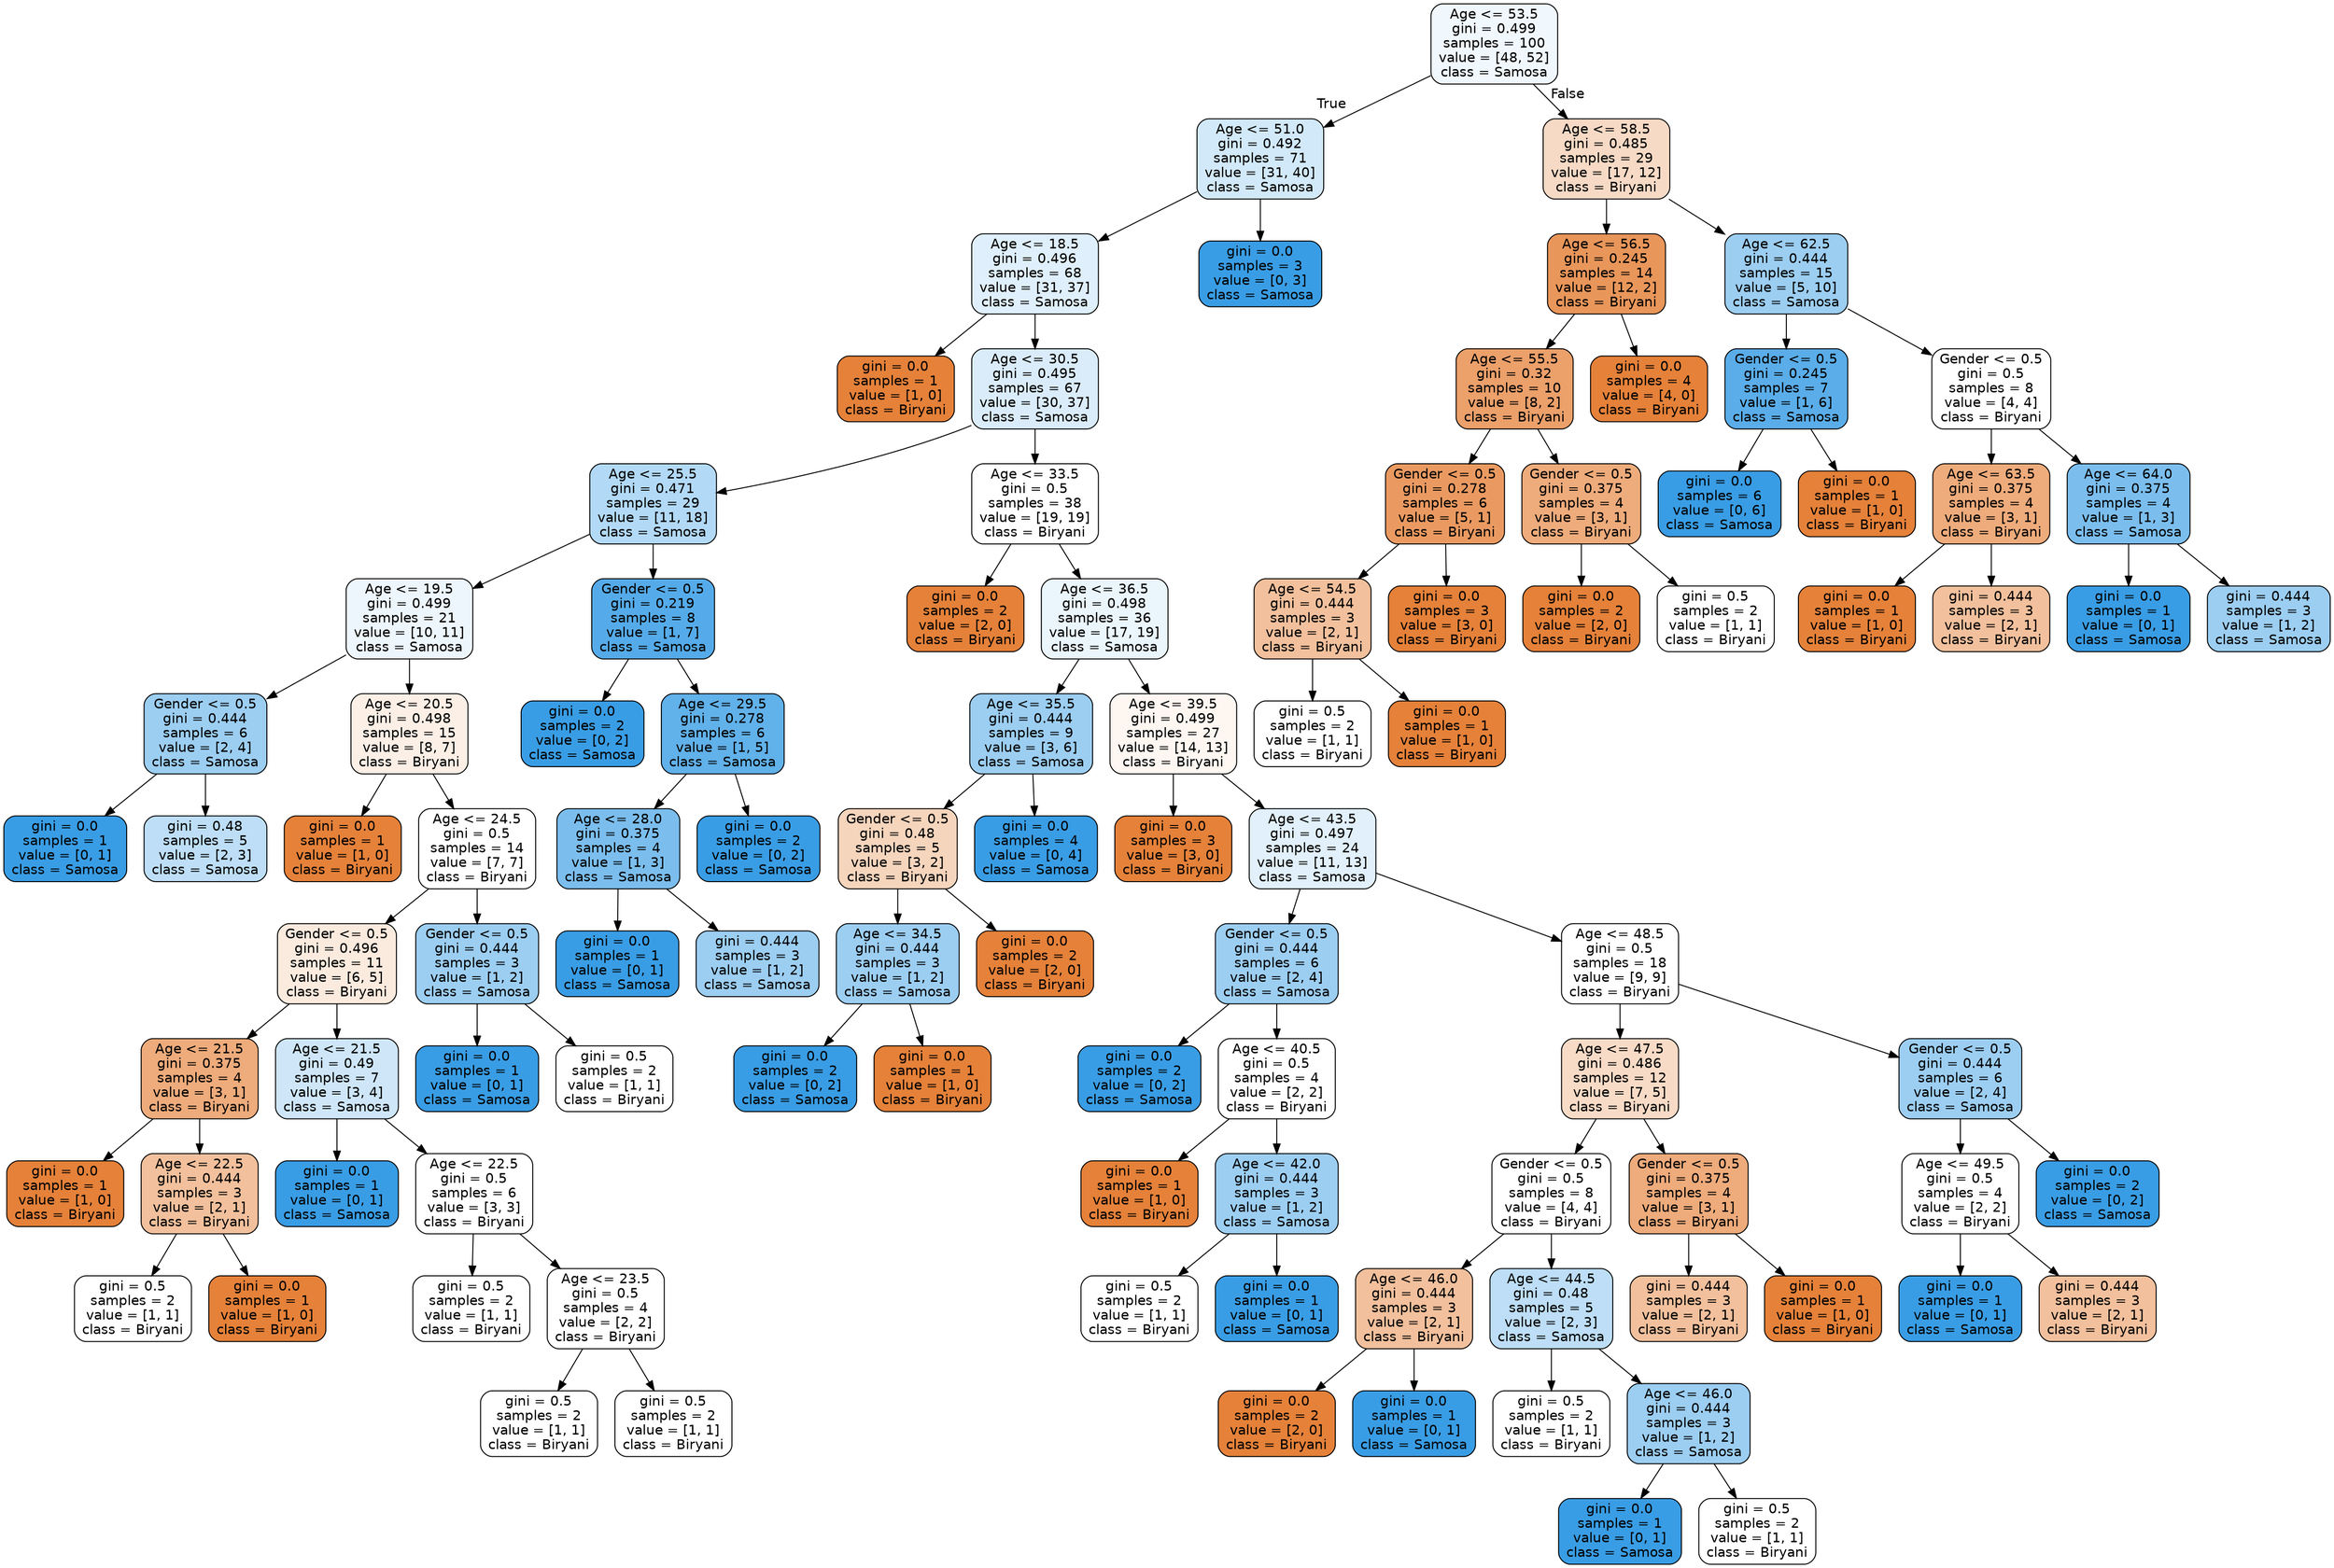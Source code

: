 digraph Tree {
node [shape=box, style="filled, rounded", color="black", fontname="helvetica"] ;
edge [fontname="helvetica"] ;
0 [label="Age <= 53.5\ngini = 0.499\nsamples = 100\nvalue = [48, 52]\nclass = Samosa", fillcolor="#f0f7fd"] ;
1 [label="Age <= 51.0\ngini = 0.492\nsamples = 71\nvalue = [31, 40]\nclass = Samosa", fillcolor="#d2e9f9"] ;
0 -> 1 [labeldistance=2.5, labelangle=45, headlabel="True"] ;
2 [label="Age <= 18.5\ngini = 0.496\nsamples = 68\nvalue = [31, 37]\nclass = Samosa", fillcolor="#dfeffb"] ;
1 -> 2 ;
3 [label="gini = 0.0\nsamples = 1\nvalue = [1, 0]\nclass = Biryani", fillcolor="#e58139"] ;
2 -> 3 ;
4 [label="Age <= 30.5\ngini = 0.495\nsamples = 67\nvalue = [30, 37]\nclass = Samosa", fillcolor="#daecfa"] ;
2 -> 4 ;
5 [label="Age <= 25.5\ngini = 0.471\nsamples = 29\nvalue = [11, 18]\nclass = Samosa", fillcolor="#b2d9f5"] ;
4 -> 5 ;
6 [label="Age <= 19.5\ngini = 0.499\nsamples = 21\nvalue = [10, 11]\nclass = Samosa", fillcolor="#edf6fd"] ;
5 -> 6 ;
7 [label="Gender <= 0.5\ngini = 0.444\nsamples = 6\nvalue = [2, 4]\nclass = Samosa", fillcolor="#9ccef2"] ;
6 -> 7 ;
8 [label="gini = 0.0\nsamples = 1\nvalue = [0, 1]\nclass = Samosa", fillcolor="#399de5"] ;
7 -> 8 ;
9 [label="gini = 0.48\nsamples = 5\nvalue = [2, 3]\nclass = Samosa", fillcolor="#bddef6"] ;
7 -> 9 ;
10 [label="Age <= 20.5\ngini = 0.498\nsamples = 15\nvalue = [8, 7]\nclass = Biryani", fillcolor="#fcefe6"] ;
6 -> 10 ;
11 [label="gini = 0.0\nsamples = 1\nvalue = [1, 0]\nclass = Biryani", fillcolor="#e58139"] ;
10 -> 11 ;
12 [label="Age <= 24.5\ngini = 0.5\nsamples = 14\nvalue = [7, 7]\nclass = Biryani", fillcolor="#ffffff"] ;
10 -> 12 ;
13 [label="Gender <= 0.5\ngini = 0.496\nsamples = 11\nvalue = [6, 5]\nclass = Biryani", fillcolor="#fbeade"] ;
12 -> 13 ;
14 [label="Age <= 21.5\ngini = 0.375\nsamples = 4\nvalue = [3, 1]\nclass = Biryani", fillcolor="#eeab7b"] ;
13 -> 14 ;
15 [label="gini = 0.0\nsamples = 1\nvalue = [1, 0]\nclass = Biryani", fillcolor="#e58139"] ;
14 -> 15 ;
16 [label="Age <= 22.5\ngini = 0.444\nsamples = 3\nvalue = [2, 1]\nclass = Biryani", fillcolor="#f2c09c"] ;
14 -> 16 ;
17 [label="gini = 0.5\nsamples = 2\nvalue = [1, 1]\nclass = Biryani", fillcolor="#ffffff"] ;
16 -> 17 ;
18 [label="gini = 0.0\nsamples = 1\nvalue = [1, 0]\nclass = Biryani", fillcolor="#e58139"] ;
16 -> 18 ;
19 [label="Age <= 21.5\ngini = 0.49\nsamples = 7\nvalue = [3, 4]\nclass = Samosa", fillcolor="#cee6f8"] ;
13 -> 19 ;
20 [label="gini = 0.0\nsamples = 1\nvalue = [0, 1]\nclass = Samosa", fillcolor="#399de5"] ;
19 -> 20 ;
21 [label="Age <= 22.5\ngini = 0.5\nsamples = 6\nvalue = [3, 3]\nclass = Biryani", fillcolor="#ffffff"] ;
19 -> 21 ;
22 [label="gini = 0.5\nsamples = 2\nvalue = [1, 1]\nclass = Biryani", fillcolor="#ffffff"] ;
21 -> 22 ;
23 [label="Age <= 23.5\ngini = 0.5\nsamples = 4\nvalue = [2, 2]\nclass = Biryani", fillcolor="#ffffff"] ;
21 -> 23 ;
24 [label="gini = 0.5\nsamples = 2\nvalue = [1, 1]\nclass = Biryani", fillcolor="#ffffff"] ;
23 -> 24 ;
25 [label="gini = 0.5\nsamples = 2\nvalue = [1, 1]\nclass = Biryani", fillcolor="#ffffff"] ;
23 -> 25 ;
26 [label="Gender <= 0.5\ngini = 0.444\nsamples = 3\nvalue = [1, 2]\nclass = Samosa", fillcolor="#9ccef2"] ;
12 -> 26 ;
27 [label="gini = 0.0\nsamples = 1\nvalue = [0, 1]\nclass = Samosa", fillcolor="#399de5"] ;
26 -> 27 ;
28 [label="gini = 0.5\nsamples = 2\nvalue = [1, 1]\nclass = Biryani", fillcolor="#ffffff"] ;
26 -> 28 ;
29 [label="Gender <= 0.5\ngini = 0.219\nsamples = 8\nvalue = [1, 7]\nclass = Samosa", fillcolor="#55abe9"] ;
5 -> 29 ;
30 [label="gini = 0.0\nsamples = 2\nvalue = [0, 2]\nclass = Samosa", fillcolor="#399de5"] ;
29 -> 30 ;
31 [label="Age <= 29.5\ngini = 0.278\nsamples = 6\nvalue = [1, 5]\nclass = Samosa", fillcolor="#61b1ea"] ;
29 -> 31 ;
32 [label="Age <= 28.0\ngini = 0.375\nsamples = 4\nvalue = [1, 3]\nclass = Samosa", fillcolor="#7bbeee"] ;
31 -> 32 ;
33 [label="gini = 0.0\nsamples = 1\nvalue = [0, 1]\nclass = Samosa", fillcolor="#399de5"] ;
32 -> 33 ;
34 [label="gini = 0.444\nsamples = 3\nvalue = [1, 2]\nclass = Samosa", fillcolor="#9ccef2"] ;
32 -> 34 ;
35 [label="gini = 0.0\nsamples = 2\nvalue = [0, 2]\nclass = Samosa", fillcolor="#399de5"] ;
31 -> 35 ;
36 [label="Age <= 33.5\ngini = 0.5\nsamples = 38\nvalue = [19, 19]\nclass = Biryani", fillcolor="#ffffff"] ;
4 -> 36 ;
37 [label="gini = 0.0\nsamples = 2\nvalue = [2, 0]\nclass = Biryani", fillcolor="#e58139"] ;
36 -> 37 ;
38 [label="Age <= 36.5\ngini = 0.498\nsamples = 36\nvalue = [17, 19]\nclass = Samosa", fillcolor="#eaf5fc"] ;
36 -> 38 ;
39 [label="Age <= 35.5\ngini = 0.444\nsamples = 9\nvalue = [3, 6]\nclass = Samosa", fillcolor="#9ccef2"] ;
38 -> 39 ;
40 [label="Gender <= 0.5\ngini = 0.48\nsamples = 5\nvalue = [3, 2]\nclass = Biryani", fillcolor="#f6d5bd"] ;
39 -> 40 ;
41 [label="Age <= 34.5\ngini = 0.444\nsamples = 3\nvalue = [1, 2]\nclass = Samosa", fillcolor="#9ccef2"] ;
40 -> 41 ;
42 [label="gini = 0.0\nsamples = 2\nvalue = [0, 2]\nclass = Samosa", fillcolor="#399de5"] ;
41 -> 42 ;
43 [label="gini = 0.0\nsamples = 1\nvalue = [1, 0]\nclass = Biryani", fillcolor="#e58139"] ;
41 -> 43 ;
44 [label="gini = 0.0\nsamples = 2\nvalue = [2, 0]\nclass = Biryani", fillcolor="#e58139"] ;
40 -> 44 ;
45 [label="gini = 0.0\nsamples = 4\nvalue = [0, 4]\nclass = Samosa", fillcolor="#399de5"] ;
39 -> 45 ;
46 [label="Age <= 39.5\ngini = 0.499\nsamples = 27\nvalue = [14, 13]\nclass = Biryani", fillcolor="#fdf6f1"] ;
38 -> 46 ;
47 [label="gini = 0.0\nsamples = 3\nvalue = [3, 0]\nclass = Biryani", fillcolor="#e58139"] ;
46 -> 47 ;
48 [label="Age <= 43.5\ngini = 0.497\nsamples = 24\nvalue = [11, 13]\nclass = Samosa", fillcolor="#e1f0fb"] ;
46 -> 48 ;
49 [label="Gender <= 0.5\ngini = 0.444\nsamples = 6\nvalue = [2, 4]\nclass = Samosa", fillcolor="#9ccef2"] ;
48 -> 49 ;
50 [label="gini = 0.0\nsamples = 2\nvalue = [0, 2]\nclass = Samosa", fillcolor="#399de5"] ;
49 -> 50 ;
51 [label="Age <= 40.5\ngini = 0.5\nsamples = 4\nvalue = [2, 2]\nclass = Biryani", fillcolor="#ffffff"] ;
49 -> 51 ;
52 [label="gini = 0.0\nsamples = 1\nvalue = [1, 0]\nclass = Biryani", fillcolor="#e58139"] ;
51 -> 52 ;
53 [label="Age <= 42.0\ngini = 0.444\nsamples = 3\nvalue = [1, 2]\nclass = Samosa", fillcolor="#9ccef2"] ;
51 -> 53 ;
54 [label="gini = 0.5\nsamples = 2\nvalue = [1, 1]\nclass = Biryani", fillcolor="#ffffff"] ;
53 -> 54 ;
55 [label="gini = 0.0\nsamples = 1\nvalue = [0, 1]\nclass = Samosa", fillcolor="#399de5"] ;
53 -> 55 ;
56 [label="Age <= 48.5\ngini = 0.5\nsamples = 18\nvalue = [9, 9]\nclass = Biryani", fillcolor="#ffffff"] ;
48 -> 56 ;
57 [label="Age <= 47.5\ngini = 0.486\nsamples = 12\nvalue = [7, 5]\nclass = Biryani", fillcolor="#f8dbc6"] ;
56 -> 57 ;
58 [label="Gender <= 0.5\ngini = 0.5\nsamples = 8\nvalue = [4, 4]\nclass = Biryani", fillcolor="#ffffff"] ;
57 -> 58 ;
59 [label="Age <= 46.0\ngini = 0.444\nsamples = 3\nvalue = [2, 1]\nclass = Biryani", fillcolor="#f2c09c"] ;
58 -> 59 ;
60 [label="gini = 0.0\nsamples = 2\nvalue = [2, 0]\nclass = Biryani", fillcolor="#e58139"] ;
59 -> 60 ;
61 [label="gini = 0.0\nsamples = 1\nvalue = [0, 1]\nclass = Samosa", fillcolor="#399de5"] ;
59 -> 61 ;
62 [label="Age <= 44.5\ngini = 0.48\nsamples = 5\nvalue = [2, 3]\nclass = Samosa", fillcolor="#bddef6"] ;
58 -> 62 ;
63 [label="gini = 0.5\nsamples = 2\nvalue = [1, 1]\nclass = Biryani", fillcolor="#ffffff"] ;
62 -> 63 ;
64 [label="Age <= 46.0\ngini = 0.444\nsamples = 3\nvalue = [1, 2]\nclass = Samosa", fillcolor="#9ccef2"] ;
62 -> 64 ;
65 [label="gini = 0.0\nsamples = 1\nvalue = [0, 1]\nclass = Samosa", fillcolor="#399de5"] ;
64 -> 65 ;
66 [label="gini = 0.5\nsamples = 2\nvalue = [1, 1]\nclass = Biryani", fillcolor="#ffffff"] ;
64 -> 66 ;
67 [label="Gender <= 0.5\ngini = 0.375\nsamples = 4\nvalue = [3, 1]\nclass = Biryani", fillcolor="#eeab7b"] ;
57 -> 67 ;
68 [label="gini = 0.444\nsamples = 3\nvalue = [2, 1]\nclass = Biryani", fillcolor="#f2c09c"] ;
67 -> 68 ;
69 [label="gini = 0.0\nsamples = 1\nvalue = [1, 0]\nclass = Biryani", fillcolor="#e58139"] ;
67 -> 69 ;
70 [label="Gender <= 0.5\ngini = 0.444\nsamples = 6\nvalue = [2, 4]\nclass = Samosa", fillcolor="#9ccef2"] ;
56 -> 70 ;
71 [label="Age <= 49.5\ngini = 0.5\nsamples = 4\nvalue = [2, 2]\nclass = Biryani", fillcolor="#ffffff"] ;
70 -> 71 ;
72 [label="gini = 0.0\nsamples = 1\nvalue = [0, 1]\nclass = Samosa", fillcolor="#399de5"] ;
71 -> 72 ;
73 [label="gini = 0.444\nsamples = 3\nvalue = [2, 1]\nclass = Biryani", fillcolor="#f2c09c"] ;
71 -> 73 ;
74 [label="gini = 0.0\nsamples = 2\nvalue = [0, 2]\nclass = Samosa", fillcolor="#399de5"] ;
70 -> 74 ;
75 [label="gini = 0.0\nsamples = 3\nvalue = [0, 3]\nclass = Samosa", fillcolor="#399de5"] ;
1 -> 75 ;
76 [label="Age <= 58.5\ngini = 0.485\nsamples = 29\nvalue = [17, 12]\nclass = Biryani", fillcolor="#f7dac5"] ;
0 -> 76 [labeldistance=2.5, labelangle=-45, headlabel="False"] ;
77 [label="Age <= 56.5\ngini = 0.245\nsamples = 14\nvalue = [12, 2]\nclass = Biryani", fillcolor="#e9965a"] ;
76 -> 77 ;
78 [label="Age <= 55.5\ngini = 0.32\nsamples = 10\nvalue = [8, 2]\nclass = Biryani", fillcolor="#eca06a"] ;
77 -> 78 ;
79 [label="Gender <= 0.5\ngini = 0.278\nsamples = 6\nvalue = [5, 1]\nclass = Biryani", fillcolor="#ea9a61"] ;
78 -> 79 ;
80 [label="Age <= 54.5\ngini = 0.444\nsamples = 3\nvalue = [2, 1]\nclass = Biryani", fillcolor="#f2c09c"] ;
79 -> 80 ;
81 [label="gini = 0.5\nsamples = 2\nvalue = [1, 1]\nclass = Biryani", fillcolor="#ffffff"] ;
80 -> 81 ;
82 [label="gini = 0.0\nsamples = 1\nvalue = [1, 0]\nclass = Biryani", fillcolor="#e58139"] ;
80 -> 82 ;
83 [label="gini = 0.0\nsamples = 3\nvalue = [3, 0]\nclass = Biryani", fillcolor="#e58139"] ;
79 -> 83 ;
84 [label="Gender <= 0.5\ngini = 0.375\nsamples = 4\nvalue = [3, 1]\nclass = Biryani", fillcolor="#eeab7b"] ;
78 -> 84 ;
85 [label="gini = 0.0\nsamples = 2\nvalue = [2, 0]\nclass = Biryani", fillcolor="#e58139"] ;
84 -> 85 ;
86 [label="gini = 0.5\nsamples = 2\nvalue = [1, 1]\nclass = Biryani", fillcolor="#ffffff"] ;
84 -> 86 ;
87 [label="gini = 0.0\nsamples = 4\nvalue = [4, 0]\nclass = Biryani", fillcolor="#e58139"] ;
77 -> 87 ;
88 [label="Age <= 62.5\ngini = 0.444\nsamples = 15\nvalue = [5, 10]\nclass = Samosa", fillcolor="#9ccef2"] ;
76 -> 88 ;
89 [label="Gender <= 0.5\ngini = 0.245\nsamples = 7\nvalue = [1, 6]\nclass = Samosa", fillcolor="#5aade9"] ;
88 -> 89 ;
90 [label="gini = 0.0\nsamples = 6\nvalue = [0, 6]\nclass = Samosa", fillcolor="#399de5"] ;
89 -> 90 ;
91 [label="gini = 0.0\nsamples = 1\nvalue = [1, 0]\nclass = Biryani", fillcolor="#e58139"] ;
89 -> 91 ;
92 [label="Gender <= 0.5\ngini = 0.5\nsamples = 8\nvalue = [4, 4]\nclass = Biryani", fillcolor="#ffffff"] ;
88 -> 92 ;
93 [label="Age <= 63.5\ngini = 0.375\nsamples = 4\nvalue = [3, 1]\nclass = Biryani", fillcolor="#eeab7b"] ;
92 -> 93 ;
94 [label="gini = 0.0\nsamples = 1\nvalue = [1, 0]\nclass = Biryani", fillcolor="#e58139"] ;
93 -> 94 ;
95 [label="gini = 0.444\nsamples = 3\nvalue = [2, 1]\nclass = Biryani", fillcolor="#f2c09c"] ;
93 -> 95 ;
96 [label="Age <= 64.0\ngini = 0.375\nsamples = 4\nvalue = [1, 3]\nclass = Samosa", fillcolor="#7bbeee"] ;
92 -> 96 ;
97 [label="gini = 0.0\nsamples = 1\nvalue = [0, 1]\nclass = Samosa", fillcolor="#399de5"] ;
96 -> 97 ;
98 [label="gini = 0.444\nsamples = 3\nvalue = [1, 2]\nclass = Samosa", fillcolor="#9ccef2"] ;
96 -> 98 ;
}